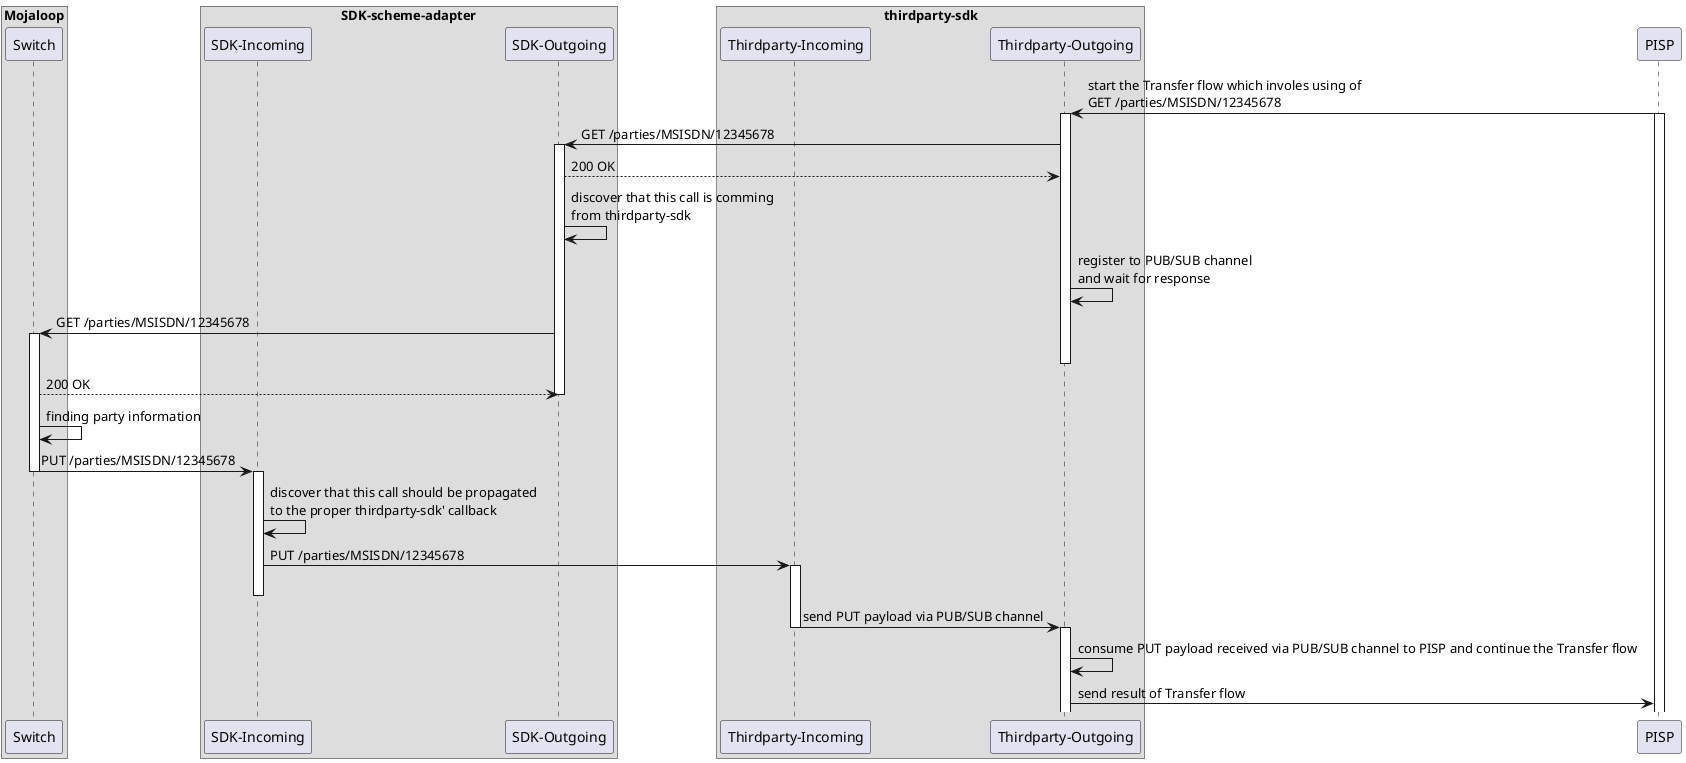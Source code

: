 @startuml

box "Mojaloop"
  participant Switch as S
end box

box "SDK-scheme-adapter"
  participant "SDK-Incoming" as Sin
  participant "SDK-Outgoing" as Sout
end box
box "thirdparty-sdk"
  participant "Thirdparty-Incoming" as Tin
  participant "Thirdparty-Outgoing" as Tout
end box

participant PISP as P

P -> Tout: start the Transfer flow which involes using of\nGET /parties/MSISDN/12345678
activate P
activate Tout

Tout -> Sout: GET /parties/MSISDN/12345678
activate Sout
Sout --> Tout: 200 OK
Sout -> Sout: discover that this call is comming\nfrom thirdparty-sdk
Tout -> Tout: register to PUB/SUB channel\nand wait for response

Sout -> S: GET /parties/MSISDN/12345678
activate S
deactivate Tout
S --> Sout: 200 OK
deactivate Sout

S -> S: finding party information

S -> Sin: PUT /parties/MSISDN/12345678
deactivate S
activate Sin
Sin -> Sin: discover that this call should be propagated\nto the proper thirdparty-sdk' callback
Sin -> Tin: PUT /parties/MSISDN/12345678
activate Tin
deactivate Sin
Tin -> Tout: send PUT payload via PUB/SUB channel
deactivate Tin
activate Tout
Tout -> Tout: consume PUT payload received via PUB/SUB channel to PISP and continue the Transfer flow
Tout -> P: send result of Transfer flow
@enduml
